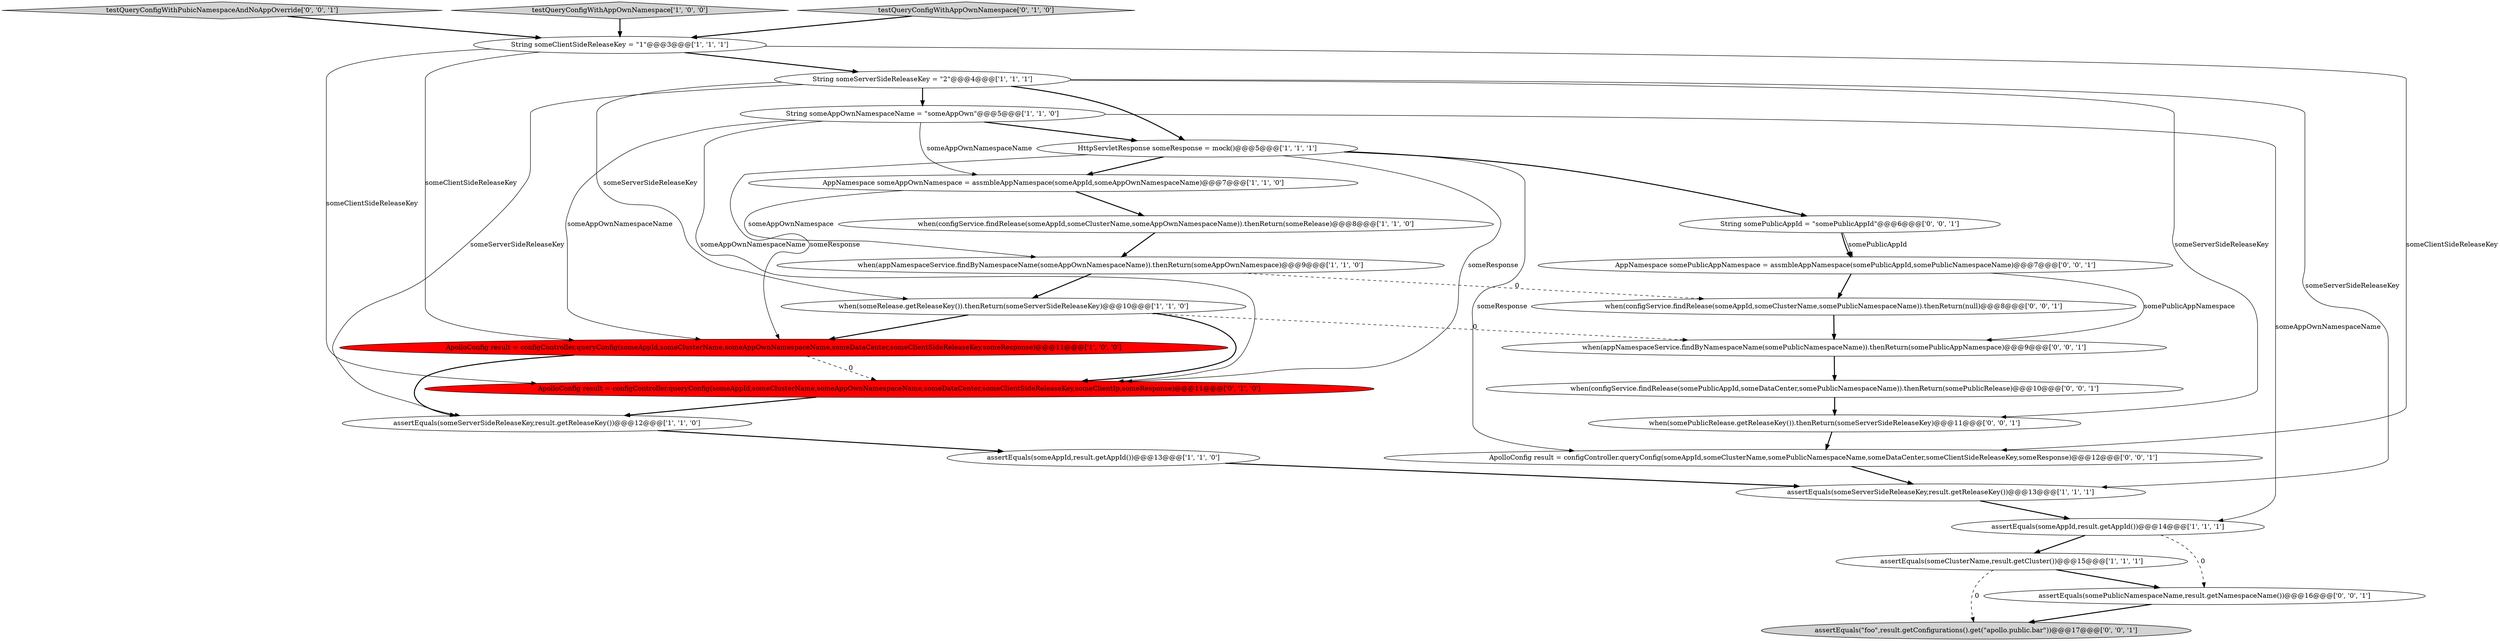 digraph {
2 [style = filled, label = "assertEquals(someAppId,result.getAppId())@@@14@@@['1', '1', '1']", fillcolor = white, shape = ellipse image = "AAA0AAABBB1BBB"];
5 [style = filled, label = "assertEquals(someServerSideReleaseKey,result.getReleaseKey())@@@13@@@['1', '1', '1']", fillcolor = white, shape = ellipse image = "AAA0AAABBB1BBB"];
13 [style = filled, label = "assertEquals(someAppId,result.getAppId())@@@13@@@['1', '1', '0']", fillcolor = white, shape = ellipse image = "AAA0AAABBB1BBB"];
12 [style = filled, label = "ApolloConfig result = configController.queryConfig(someAppId,someClusterName,someAppOwnNamespaceName,someDataCenter,someClientSideReleaseKey,someResponse)@@@11@@@['1', '0', '0']", fillcolor = red, shape = ellipse image = "AAA1AAABBB1BBB"];
26 [style = filled, label = "ApolloConfig result = configController.queryConfig(someAppId,someClusterName,somePublicNamespaceName,someDataCenter,someClientSideReleaseKey,someResponse)@@@12@@@['0', '0', '1']", fillcolor = white, shape = ellipse image = "AAA0AAABBB3BBB"];
3 [style = filled, label = "assertEquals(someServerSideReleaseKey,result.getReleaseKey())@@@12@@@['1', '1', '0']", fillcolor = white, shape = ellipse image = "AAA0AAABBB1BBB"];
6 [style = filled, label = "String someServerSideReleaseKey = \"2\"@@@4@@@['1', '1', '1']", fillcolor = white, shape = ellipse image = "AAA0AAABBB1BBB"];
19 [style = filled, label = "assertEquals(\"foo\",result.getConfigurations().get(\"apollo.public.bar\"))@@@17@@@['0', '0', '1']", fillcolor = lightgray, shape = ellipse image = "AAA0AAABBB3BBB"];
21 [style = filled, label = "when(configService.findRelease(someAppId,someClusterName,somePublicNamespaceName)).thenReturn(null)@@@8@@@['0', '0', '1']", fillcolor = white, shape = ellipse image = "AAA0AAABBB3BBB"];
4 [style = filled, label = "HttpServletResponse someResponse = mock()@@@5@@@['1', '1', '1']", fillcolor = white, shape = ellipse image = "AAA0AAABBB1BBB"];
16 [style = filled, label = "ApolloConfig result = configController.queryConfig(someAppId,someClusterName,someAppOwnNamespaceName,someDataCenter,someClientSideReleaseKey,someClientIp,someResponse)@@@11@@@['0', '1', '0']", fillcolor = red, shape = ellipse image = "AAA1AAABBB2BBB"];
23 [style = filled, label = "AppNamespace somePublicAppNamespace = assmbleAppNamespace(somePublicAppId,somePublicNamespaceName)@@@7@@@['0', '0', '1']", fillcolor = white, shape = ellipse image = "AAA0AAABBB3BBB"];
7 [style = filled, label = "assertEquals(someClusterName,result.getCluster())@@@15@@@['1', '1', '1']", fillcolor = white, shape = ellipse image = "AAA0AAABBB1BBB"];
1 [style = filled, label = "AppNamespace someAppOwnNamespace = assmbleAppNamespace(someAppId,someAppOwnNamespaceName)@@@7@@@['1', '1', '0']", fillcolor = white, shape = ellipse image = "AAA0AAABBB1BBB"];
17 [style = filled, label = "String somePublicAppId = \"somePublicAppId\"@@@6@@@['0', '0', '1']", fillcolor = white, shape = ellipse image = "AAA0AAABBB3BBB"];
20 [style = filled, label = "when(configService.findRelease(somePublicAppId,someDataCenter,somePublicNamespaceName)).thenReturn(somePublicRelease)@@@10@@@['0', '0', '1']", fillcolor = white, shape = ellipse image = "AAA0AAABBB3BBB"];
24 [style = filled, label = "when(somePublicRelease.getReleaseKey()).thenReturn(someServerSideReleaseKey)@@@11@@@['0', '0', '1']", fillcolor = white, shape = ellipse image = "AAA0AAABBB3BBB"];
8 [style = filled, label = "String someClientSideReleaseKey = \"1\"@@@3@@@['1', '1', '1']", fillcolor = white, shape = ellipse image = "AAA0AAABBB1BBB"];
10 [style = filled, label = "when(appNamespaceService.findByNamespaceName(someAppOwnNamespaceName)).thenReturn(someAppOwnNamespace)@@@9@@@['1', '1', '0']", fillcolor = white, shape = ellipse image = "AAA0AAABBB1BBB"];
25 [style = filled, label = "assertEquals(somePublicNamespaceName,result.getNamespaceName())@@@16@@@['0', '0', '1']", fillcolor = white, shape = ellipse image = "AAA0AAABBB3BBB"];
22 [style = filled, label = "testQueryConfigWithPubicNamespaceAndNoAppOverride['0', '0', '1']", fillcolor = lightgray, shape = diamond image = "AAA0AAABBB3BBB"];
11 [style = filled, label = "when(configService.findRelease(someAppId,someClusterName,someAppOwnNamespaceName)).thenReturn(someRelease)@@@8@@@['1', '1', '0']", fillcolor = white, shape = ellipse image = "AAA0AAABBB1BBB"];
14 [style = filled, label = "testQueryConfigWithAppOwnNamespace['1', '0', '0']", fillcolor = lightgray, shape = diamond image = "AAA0AAABBB1BBB"];
15 [style = filled, label = "testQueryConfigWithAppOwnNamespace['0', '1', '0']", fillcolor = lightgray, shape = diamond image = "AAA0AAABBB2BBB"];
9 [style = filled, label = "when(someRelease.getReleaseKey()).thenReturn(someServerSideReleaseKey)@@@10@@@['1', '1', '0']", fillcolor = white, shape = ellipse image = "AAA0AAABBB1BBB"];
18 [style = filled, label = "when(appNamespaceService.findByNamespaceName(somePublicNamespaceName)).thenReturn(somePublicAppNamespace)@@@9@@@['0', '0', '1']", fillcolor = white, shape = ellipse image = "AAA0AAABBB3BBB"];
0 [style = filled, label = "String someAppOwnNamespaceName = \"someAppOwn\"@@@5@@@['1', '1', '0']", fillcolor = white, shape = ellipse image = "AAA0AAABBB1BBB"];
16->3 [style = bold, label=""];
10->21 [style = dashed, label="0"];
8->16 [style = solid, label="someClientSideReleaseKey"];
4->17 [style = bold, label=""];
12->16 [style = dashed, label="0"];
26->5 [style = bold, label=""];
9->18 [style = dashed, label="0"];
6->5 [style = solid, label="someServerSideReleaseKey"];
0->2 [style = solid, label="someAppOwnNamespaceName"];
8->6 [style = bold, label=""];
6->0 [style = bold, label=""];
0->12 [style = solid, label="someAppOwnNamespaceName"];
17->23 [style = bold, label=""];
9->16 [style = bold, label=""];
21->18 [style = bold, label=""];
1->11 [style = bold, label=""];
1->10 [style = solid, label="someAppOwnNamespace"];
22->8 [style = bold, label=""];
6->4 [style = bold, label=""];
18->20 [style = bold, label=""];
5->2 [style = bold, label=""];
24->26 [style = bold, label=""];
23->21 [style = bold, label=""];
8->26 [style = solid, label="someClientSideReleaseKey"];
7->19 [style = dashed, label="0"];
0->4 [style = bold, label=""];
11->10 [style = bold, label=""];
0->1 [style = solid, label="someAppOwnNamespaceName"];
25->19 [style = bold, label=""];
2->25 [style = dashed, label="0"];
13->5 [style = bold, label=""];
3->13 [style = bold, label=""];
0->16 [style = solid, label="someAppOwnNamespaceName"];
6->3 [style = solid, label="someServerSideReleaseKey"];
23->18 [style = solid, label="somePublicAppNamespace"];
4->1 [style = bold, label=""];
10->9 [style = bold, label=""];
9->12 [style = bold, label=""];
12->3 [style = bold, label=""];
2->7 [style = bold, label=""];
14->8 [style = bold, label=""];
7->25 [style = bold, label=""];
8->12 [style = solid, label="someClientSideReleaseKey"];
20->24 [style = bold, label=""];
6->9 [style = solid, label="someServerSideReleaseKey"];
4->12 [style = solid, label="someResponse"];
4->26 [style = solid, label="someResponse"];
15->8 [style = bold, label=""];
17->23 [style = solid, label="somePublicAppId"];
4->16 [style = solid, label="someResponse"];
6->24 [style = solid, label="someServerSideReleaseKey"];
}
